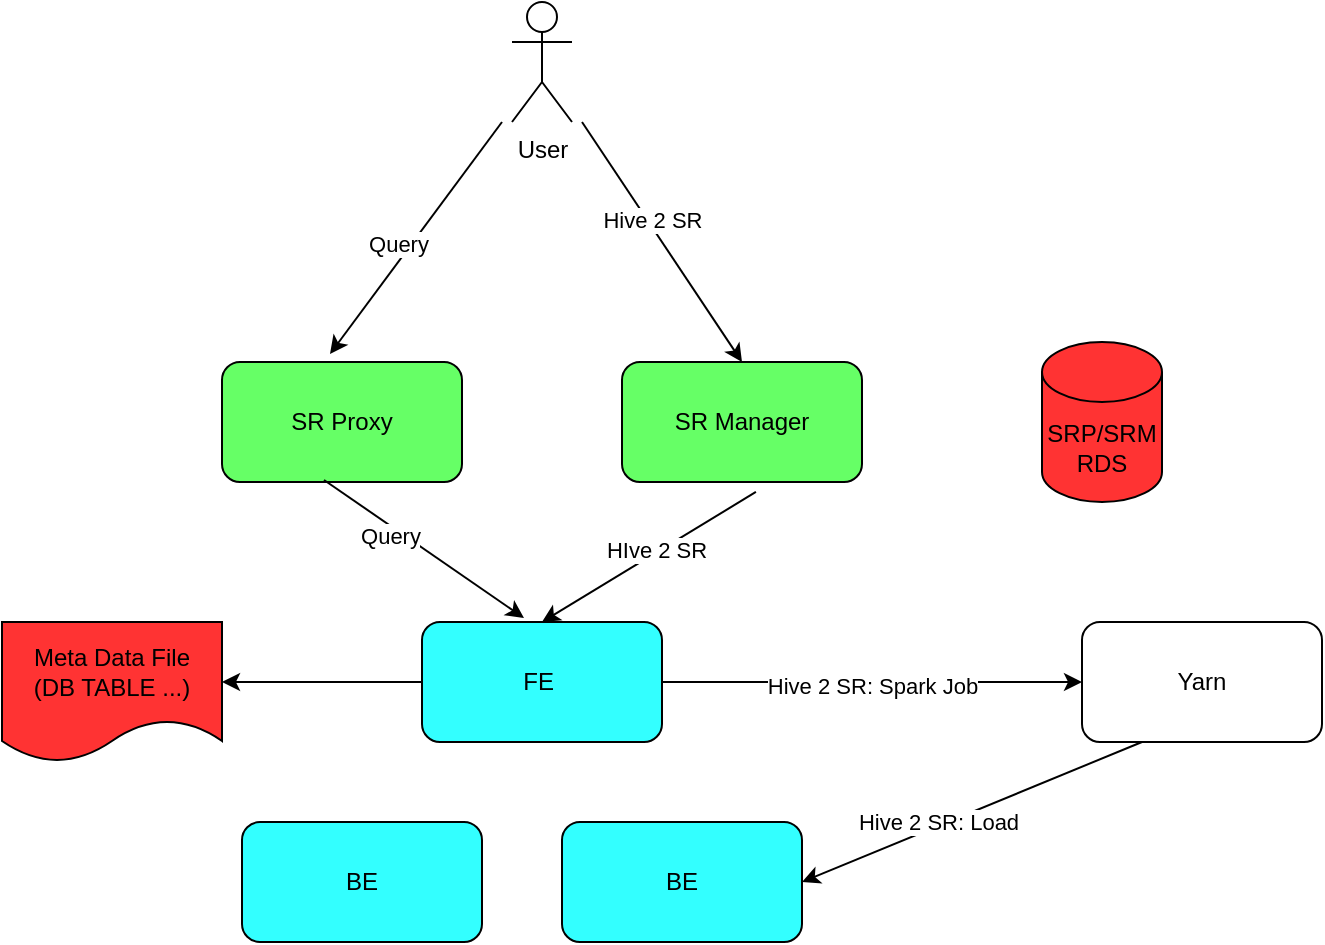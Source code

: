<mxfile version="22.1.20" type="github">
  <diagram name="Page-1" id="GP_RPFWXpWypaUvvrivx">
    <mxGraphModel dx="954" dy="606" grid="1" gridSize="10" guides="1" tooltips="1" connect="1" arrows="1" fold="1" page="1" pageScale="1" pageWidth="850" pageHeight="1100" math="0" shadow="0">
      <root>
        <mxCell id="0" />
        <mxCell id="1" parent="0" />
        <mxCell id="Tda05BBLjZmbsCOjaWxJ-22" style="edgeStyle=orthogonalEdgeStyle;rounded=0;orthogonalLoop=1;jettySize=auto;html=1;exitX=1;exitY=0.5;exitDx=0;exitDy=0;" edge="1" parent="1" source="Tda05BBLjZmbsCOjaWxJ-1">
          <mxGeometry relative="1" as="geometry">
            <mxPoint x="590" y="370" as="targetPoint" />
          </mxGeometry>
        </mxCell>
        <mxCell id="Tda05BBLjZmbsCOjaWxJ-23" value="Hive 2 SR: Spark Job" style="edgeLabel;html=1;align=center;verticalAlign=middle;resizable=0;points=[];" vertex="1" connectable="0" parent="Tda05BBLjZmbsCOjaWxJ-22">
          <mxGeometry x="0.002" relative="1" as="geometry">
            <mxPoint y="1" as="offset" />
          </mxGeometry>
        </mxCell>
        <mxCell id="Tda05BBLjZmbsCOjaWxJ-28" style="edgeStyle=orthogonalEdgeStyle;rounded=0;orthogonalLoop=1;jettySize=auto;html=1;exitX=0;exitY=0.5;exitDx=0;exitDy=0;" edge="1" parent="1" source="Tda05BBLjZmbsCOjaWxJ-1">
          <mxGeometry relative="1" as="geometry">
            <mxPoint x="160" y="370" as="targetPoint" />
          </mxGeometry>
        </mxCell>
        <mxCell id="Tda05BBLjZmbsCOjaWxJ-1" value="FE&amp;nbsp;" style="rounded=1;whiteSpace=wrap;html=1;fillColor=#33FFFF;" vertex="1" parent="1">
          <mxGeometry x="260" y="340" width="120" height="60" as="geometry" />
        </mxCell>
        <mxCell id="Tda05BBLjZmbsCOjaWxJ-4" value="BE" style="rounded=1;whiteSpace=wrap;html=1;fillColor=#33FFFF;" vertex="1" parent="1">
          <mxGeometry x="170" y="440" width="120" height="60" as="geometry" />
        </mxCell>
        <mxCell id="Tda05BBLjZmbsCOjaWxJ-5" value="BE" style="rounded=1;whiteSpace=wrap;html=1;fillColor=#33FFFF;" vertex="1" parent="1">
          <mxGeometry x="330" y="440" width="120" height="60" as="geometry" />
        </mxCell>
        <mxCell id="Tda05BBLjZmbsCOjaWxJ-7" value="SRP/SRM&lt;br&gt;RDS" style="shape=cylinder3;whiteSpace=wrap;html=1;boundedLbl=1;backgroundOutline=1;size=15;fillColor=#FF3333;" vertex="1" parent="1">
          <mxGeometry x="570" y="200" width="60" height="80" as="geometry" />
        </mxCell>
        <mxCell id="Tda05BBLjZmbsCOjaWxJ-8" value="SR Proxy" style="rounded=1;whiteSpace=wrap;html=1;fillColor=#66FF66;" vertex="1" parent="1">
          <mxGeometry x="160" y="210" width="120" height="60" as="geometry" />
        </mxCell>
        <mxCell id="Tda05BBLjZmbsCOjaWxJ-9" value="SR Manager" style="rounded=1;whiteSpace=wrap;html=1;fillColor=#66FF66;" vertex="1" parent="1">
          <mxGeometry x="360" y="210" width="120" height="60" as="geometry" />
        </mxCell>
        <mxCell id="Tda05BBLjZmbsCOjaWxJ-10" value="" style="endArrow=classic;html=1;rounded=0;exitX=0.425;exitY=0.983;exitDx=0;exitDy=0;exitPerimeter=0;entryX=0.425;entryY=-0.033;entryDx=0;entryDy=0;entryPerimeter=0;" edge="1" parent="1" source="Tda05BBLjZmbsCOjaWxJ-8" target="Tda05BBLjZmbsCOjaWxJ-1">
          <mxGeometry width="50" height="50" relative="1" as="geometry">
            <mxPoint x="400" y="340" as="sourcePoint" />
            <mxPoint x="450" y="290" as="targetPoint" />
          </mxGeometry>
        </mxCell>
        <mxCell id="Tda05BBLjZmbsCOjaWxJ-18" value="Query" style="edgeLabel;html=1;align=center;verticalAlign=middle;resizable=0;points=[];" vertex="1" connectable="0" parent="Tda05BBLjZmbsCOjaWxJ-10">
          <mxGeometry x="-0.291" y="-4" relative="1" as="geometry">
            <mxPoint as="offset" />
          </mxGeometry>
        </mxCell>
        <mxCell id="Tda05BBLjZmbsCOjaWxJ-11" value="" style="endArrow=classic;html=1;rounded=0;exitX=0.558;exitY=1.083;exitDx=0;exitDy=0;exitPerimeter=0;entryX=0.5;entryY=0;entryDx=0;entryDy=0;" edge="1" parent="1" source="Tda05BBLjZmbsCOjaWxJ-9" target="Tda05BBLjZmbsCOjaWxJ-1">
          <mxGeometry width="50" height="50" relative="1" as="geometry">
            <mxPoint x="221" y="279" as="sourcePoint" />
            <mxPoint x="321" y="348" as="targetPoint" />
          </mxGeometry>
        </mxCell>
        <mxCell id="Tda05BBLjZmbsCOjaWxJ-19" value="HIve 2 SR" style="edgeLabel;html=1;align=center;verticalAlign=middle;resizable=0;points=[];" vertex="1" connectable="0" parent="Tda05BBLjZmbsCOjaWxJ-11">
          <mxGeometry x="-0.099" y="-1" relative="1" as="geometry">
            <mxPoint x="-1" as="offset" />
          </mxGeometry>
        </mxCell>
        <mxCell id="Tda05BBLjZmbsCOjaWxJ-12" value="User" style="shape=umlActor;verticalLabelPosition=bottom;verticalAlign=top;html=1;outlineConnect=0;" vertex="1" parent="1">
          <mxGeometry x="305" y="30" width="30" height="60" as="geometry" />
        </mxCell>
        <mxCell id="Tda05BBLjZmbsCOjaWxJ-13" value="" style="endArrow=classic;html=1;rounded=0;entryX=0.45;entryY=-0.067;entryDx=0;entryDy=0;entryPerimeter=0;" edge="1" parent="1" target="Tda05BBLjZmbsCOjaWxJ-8">
          <mxGeometry width="50" height="50" relative="1" as="geometry">
            <mxPoint x="300" y="90" as="sourcePoint" />
            <mxPoint x="321" y="348" as="targetPoint" />
          </mxGeometry>
        </mxCell>
        <mxCell id="Tda05BBLjZmbsCOjaWxJ-14" value="Query" style="edgeLabel;html=1;align=center;verticalAlign=middle;resizable=0;points=[];" vertex="1" connectable="0" parent="Tda05BBLjZmbsCOjaWxJ-13">
          <mxGeometry x="0.009" y="4" relative="1" as="geometry">
            <mxPoint x="-12" as="offset" />
          </mxGeometry>
        </mxCell>
        <mxCell id="Tda05BBLjZmbsCOjaWxJ-20" value="" style="endArrow=classic;html=1;rounded=0;entryX=0.5;entryY=0;entryDx=0;entryDy=0;" edge="1" parent="1" target="Tda05BBLjZmbsCOjaWxJ-9">
          <mxGeometry width="50" height="50" relative="1" as="geometry">
            <mxPoint x="340" y="90" as="sourcePoint" />
            <mxPoint x="398.96" y="178.02" as="targetPoint" />
          </mxGeometry>
        </mxCell>
        <mxCell id="Tda05BBLjZmbsCOjaWxJ-21" value="Hive 2 SR" style="edgeLabel;html=1;align=center;verticalAlign=middle;resizable=0;points=[];" vertex="1" connectable="0" parent="Tda05BBLjZmbsCOjaWxJ-20">
          <mxGeometry x="-0.164" y="2" relative="1" as="geometry">
            <mxPoint as="offset" />
          </mxGeometry>
        </mxCell>
        <mxCell id="Tda05BBLjZmbsCOjaWxJ-24" value="Yarn" style="rounded=1;whiteSpace=wrap;html=1;" vertex="1" parent="1">
          <mxGeometry x="590" y="340" width="120" height="60" as="geometry" />
        </mxCell>
        <mxCell id="Tda05BBLjZmbsCOjaWxJ-26" value="" style="endArrow=classic;html=1;rounded=0;exitX=0.25;exitY=1;exitDx=0;exitDy=0;entryX=1;entryY=0.5;entryDx=0;entryDy=0;" edge="1" parent="1" source="Tda05BBLjZmbsCOjaWxJ-24" target="Tda05BBLjZmbsCOjaWxJ-5">
          <mxGeometry width="50" height="50" relative="1" as="geometry">
            <mxPoint x="400" y="340" as="sourcePoint" />
            <mxPoint x="450" y="290" as="targetPoint" />
          </mxGeometry>
        </mxCell>
        <mxCell id="Tda05BBLjZmbsCOjaWxJ-27" value="Hive 2 SR: Load" style="edgeLabel;html=1;align=center;verticalAlign=middle;resizable=0;points=[];" vertex="1" connectable="0" parent="Tda05BBLjZmbsCOjaWxJ-26">
          <mxGeometry x="0.192" y="-2" relative="1" as="geometry">
            <mxPoint as="offset" />
          </mxGeometry>
        </mxCell>
        <mxCell id="Tda05BBLjZmbsCOjaWxJ-29" value="Meta Data File &lt;br&gt;(DB TABLE ...)" style="shape=document;whiteSpace=wrap;html=1;boundedLbl=1;fillColor=#FF3333;" vertex="1" parent="1">
          <mxGeometry x="50" y="340" width="110" height="70" as="geometry" />
        </mxCell>
      </root>
    </mxGraphModel>
  </diagram>
</mxfile>
